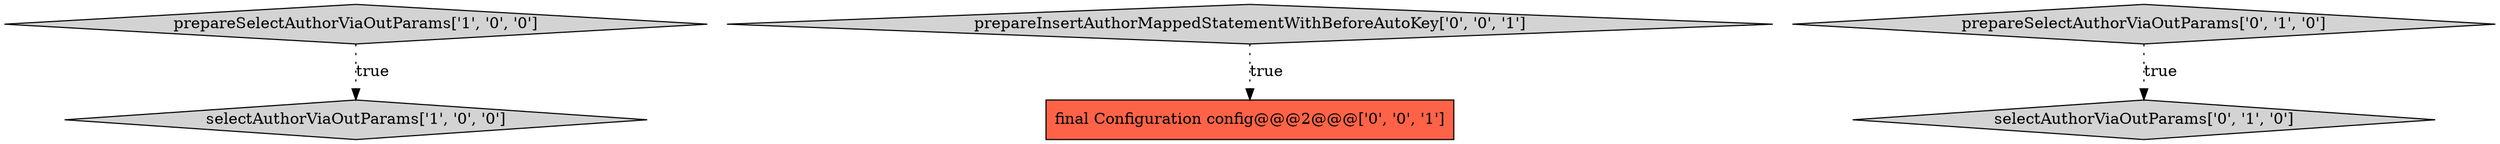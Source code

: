 digraph {
0 [style = filled, label = "prepareSelectAuthorViaOutParams['1', '0', '0']", fillcolor = lightgray, shape = diamond image = "AAA0AAABBB1BBB"];
5 [style = filled, label = "prepareInsertAuthorMappedStatementWithBeforeAutoKey['0', '0', '1']", fillcolor = lightgray, shape = diamond image = "AAA0AAABBB3BBB"];
4 [style = filled, label = "final Configuration config@@@2@@@['0', '0', '1']", fillcolor = tomato, shape = box image = "AAA0AAABBB3BBB"];
3 [style = filled, label = "selectAuthorViaOutParams['0', '1', '0']", fillcolor = lightgray, shape = diamond image = "AAA0AAABBB2BBB"];
2 [style = filled, label = "prepareSelectAuthorViaOutParams['0', '1', '0']", fillcolor = lightgray, shape = diamond image = "AAA0AAABBB2BBB"];
1 [style = filled, label = "selectAuthorViaOutParams['1', '0', '0']", fillcolor = lightgray, shape = diamond image = "AAA0AAABBB1BBB"];
2->3 [style = dotted, label="true"];
5->4 [style = dotted, label="true"];
0->1 [style = dotted, label="true"];
}
